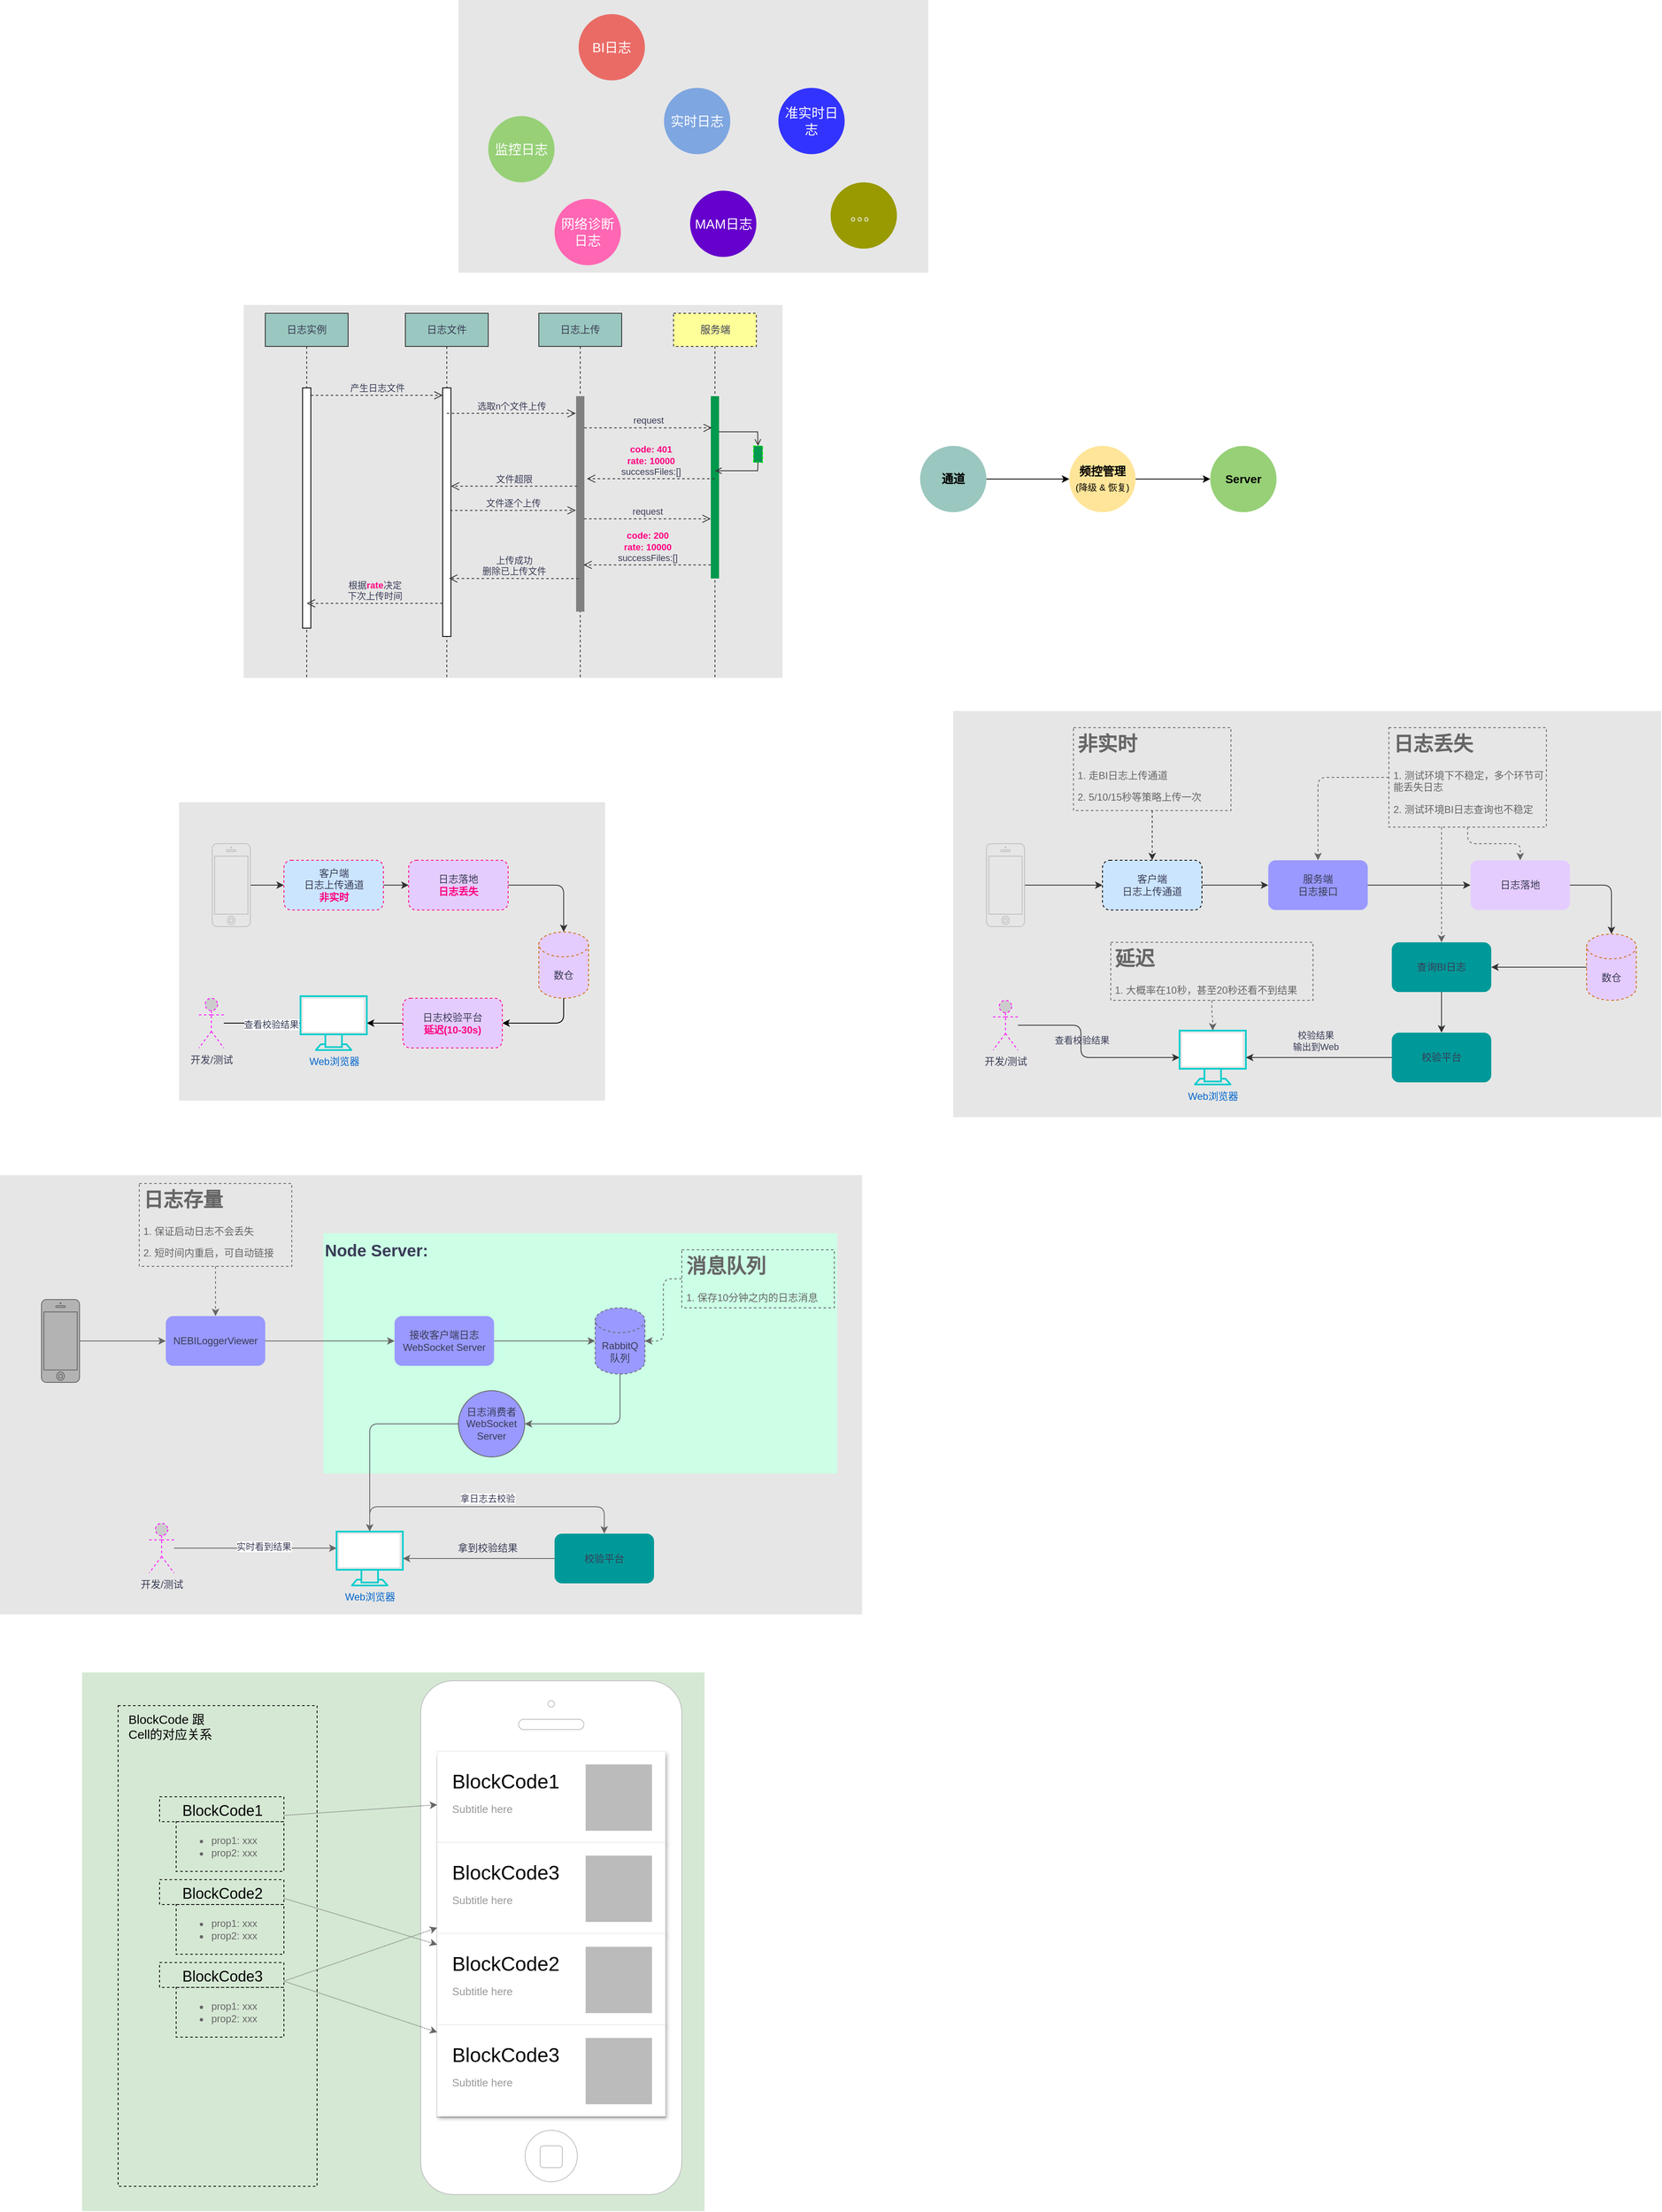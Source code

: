 <mxfile version="14.4.4" type="github">
  <diagram id="bDunZlORcU0Rh12L1ScC" name="Page-1">
    <mxGraphModel dx="1739" dy="591" grid="1" gridSize="10" guides="1" tooltips="1" connect="1" arrows="1" fold="1" page="1" pageScale="1" pageWidth="827" pageHeight="1169" background="none" math="0" shadow="0">
      <root>
        <mxCell id="0" />
        <mxCell id="1" parent="0" />
        <mxCell id="0Z_VYH6tYQhVHWEc7TY--156" value="" style="rounded=0;whiteSpace=wrap;html=1;sketch=0;fillColor=#d5e8d4;strokeColor=none;" parent="1" vertex="1">
          <mxGeometry x="-431" y="2040" width="751" height="650" as="geometry" />
        </mxCell>
        <mxCell id="0Z_VYH6tYQhVHWEc7TY--127" value="" style="rounded=0;whiteSpace=wrap;html=1;sketch=0;fontColor=#393C56;fillColor=#E6E6E6;strokeColor=none;" parent="1" vertex="1">
          <mxGeometry x="-530" y="1440" width="1040" height="530" as="geometry" />
        </mxCell>
        <mxCell id="0Z_VYH6tYQhVHWEc7TY--120" value="" style="whiteSpace=wrap;html=1;rounded=0;labelBackgroundColor=none;sketch=0;strokeWidth=1;gradientColor=none;fontColor=#393C56;fillColor=#CCFFE6;strokeColor=none;" parent="1" vertex="1">
          <mxGeometry x="-140" y="1510" width="620" height="290" as="geometry" />
        </mxCell>
        <mxCell id="0Z_VYH6tYQhVHWEc7TY--92" value="" style="rounded=0;whiteSpace=wrap;html=1;sketch=0;fontColor=#393C56;fillColor=#E6E6E6;strokeColor=none;" parent="1" vertex="1">
          <mxGeometry x="-314" y="990" width="514" height="360" as="geometry" />
        </mxCell>
        <mxCell id="0Z_VYH6tYQhVHWEc7TY--14" value="" style="rounded=0;whiteSpace=wrap;html=1;sketch=0;fontColor=#393C56;fillColor=#E6E6E6;strokeColor=none;" parent="1" vertex="1">
          <mxGeometry x="23" y="22" width="567" height="329" as="geometry" />
        </mxCell>
        <mxCell id="0Z_VYH6tYQhVHWEc7TY--2" value="&lt;font color=&quot;#ffffff&quot;&gt;BI日志&lt;/font&gt;" style="ellipse;whiteSpace=wrap;html=1;aspect=fixed;fontSize=16;fontColor=#EA6B66;fillColor=#EA6B66;strokeColor=none;" parent="1" vertex="1">
          <mxGeometry x="168" y="39" width="80" height="80" as="geometry" />
        </mxCell>
        <mxCell id="0Z_VYH6tYQhVHWEc7TY--8" value="&lt;font color=&quot;#ffffff&quot;&gt;监控日志&lt;/font&gt;" style="ellipse;whiteSpace=wrap;html=1;aspect=fixed;fontSize=16;fontColor=#EA6B66;strokeColor=none;fillColor=#97D077;" parent="1" vertex="1">
          <mxGeometry x="59" y="162" width="80" height="80" as="geometry" />
        </mxCell>
        <mxCell id="0Z_VYH6tYQhVHWEc7TY--9" value="&lt;font color=&quot;#ffffff&quot;&gt;网络诊断日志&lt;br&gt;&lt;/font&gt;" style="ellipse;whiteSpace=wrap;html=1;aspect=fixed;fontSize=16;fontColor=#EA6B66;strokeColor=none;fillColor=#FF66B3;" parent="1" vertex="1">
          <mxGeometry x="139" y="262" width="80" height="80" as="geometry" />
        </mxCell>
        <mxCell id="0Z_VYH6tYQhVHWEc7TY--10" value="&lt;font color=&quot;#ffffff&quot;&gt;实时日志&lt;/font&gt;" style="ellipse;whiteSpace=wrap;html=1;aspect=fixed;fontSize=16;fontColor=#EA6B66;strokeColor=none;fillColor=#7EA6E0;" parent="1" vertex="1">
          <mxGeometry x="271" y="128" width="80" height="80" as="geometry" />
        </mxCell>
        <mxCell id="0Z_VYH6tYQhVHWEc7TY--11" value="&lt;font color=&quot;#ffffff&quot;&gt;MAM日志&lt;/font&gt;" style="ellipse;whiteSpace=wrap;html=1;aspect=fixed;fontSize=16;fontColor=#EA6B66;strokeColor=none;fillColor=#6600CC;" parent="1" vertex="1">
          <mxGeometry x="302.5" y="252" width="80" height="80" as="geometry" />
        </mxCell>
        <mxCell id="0Z_VYH6tYQhVHWEc7TY--12" value="&lt;font color=&quot;#ffffff&quot;&gt;。。。&lt;br&gt;&lt;/font&gt;" style="ellipse;whiteSpace=wrap;html=1;aspect=fixed;fontSize=16;fontColor=#EA6B66;strokeColor=none;fillColor=#999900;" parent="1" vertex="1">
          <mxGeometry x="472" y="242" width="80" height="80" as="geometry" />
        </mxCell>
        <mxCell id="0Z_VYH6tYQhVHWEc7TY--13" value="&lt;font color=&quot;#ffffff&quot;&gt;准实时日志&lt;/font&gt;" style="ellipse;whiteSpace=wrap;html=1;aspect=fixed;fontSize=16;fontColor=#EA6B66;strokeColor=none;fillColor=#3333FF;" parent="1" vertex="1">
          <mxGeometry x="409" y="128" width="80" height="80" as="geometry" />
        </mxCell>
        <mxCell id="0Z_VYH6tYQhVHWEc7TY--22" value="" style="rounded=0;whiteSpace=wrap;html=1;sketch=0;fontColor=#393C56;fillColor=#E6E6E6;strokeColor=none;" parent="1" vertex="1">
          <mxGeometry x="-236" y="390" width="650" height="450" as="geometry" />
        </mxCell>
        <mxCell id="0Z_VYH6tYQhVHWEc7TY--32" value="日志上传" style="shape=umlLifeline;perimeter=lifelinePerimeter;whiteSpace=wrap;html=1;container=1;collapsible=0;recursiveResize=0;outlineConnect=0;rounded=0;sketch=0;strokeColor=#333333;fillColor=#9AC7BF;fontColor=#393C56;" parent="1" vertex="1">
          <mxGeometry x="120" y="400" width="100" height="440" as="geometry" />
        </mxCell>
        <mxCell id="0Z_VYH6tYQhVHWEc7TY--33" value="" style="html=1;points=[];perimeter=orthogonalPerimeter;fillColor=#808080;strokeColor=none;" parent="0Z_VYH6tYQhVHWEc7TY--32" vertex="1">
          <mxGeometry x="45" y="100" width="10" height="260" as="geometry" />
        </mxCell>
        <mxCell id="0Z_VYH6tYQhVHWEc7TY--34" value="日志实例" style="shape=umlLifeline;perimeter=lifelinePerimeter;whiteSpace=wrap;html=1;container=1;collapsible=0;recursiveResize=0;outlineConnect=0;rounded=0;sketch=0;strokeColor=#333333;fillColor=#9AC7BF;fontColor=#393C56;" parent="1" vertex="1">
          <mxGeometry x="-210" y="400" width="100" height="440" as="geometry" />
        </mxCell>
        <mxCell id="0Z_VYH6tYQhVHWEc7TY--35" value="" style="html=1;points=[];perimeter=orthogonalPerimeter;" parent="0Z_VYH6tYQhVHWEc7TY--34" vertex="1">
          <mxGeometry x="45" y="90" width="10" height="290" as="geometry" />
        </mxCell>
        <mxCell id="0Z_VYH6tYQhVHWEc7TY--31" value="产生日志文件" style="endArrow=open;startArrow=none;endFill=0;startFill=0;endSize=8;html=1;verticalAlign=bottom;dashed=1;labelBackgroundColor=none;fillColor=#F2CC8F;fontColor=#393C56;strokeColor=#333333;" parent="1" target="0Z_VYH6tYQhVHWEc7TY--37" edge="1">
          <mxGeometry width="160" relative="1" as="geometry">
            <mxPoint x="-155" y="499" as="sourcePoint" />
            <mxPoint x="4" y="510" as="targetPoint" />
          </mxGeometry>
        </mxCell>
        <mxCell id="0Z_VYH6tYQhVHWEc7TY--36" value="日志文件" style="shape=umlLifeline;perimeter=lifelinePerimeter;whiteSpace=wrap;html=1;container=1;collapsible=0;recursiveResize=0;outlineConnect=0;rounded=0;sketch=0;strokeColor=#333333;fillColor=#9AC7BF;fontColor=#393C56;" parent="1" vertex="1">
          <mxGeometry x="-41" y="400" width="100" height="440" as="geometry" />
        </mxCell>
        <mxCell id="0Z_VYH6tYQhVHWEc7TY--37" value="" style="html=1;points=[];perimeter=orthogonalPerimeter;" parent="0Z_VYH6tYQhVHWEc7TY--36" vertex="1">
          <mxGeometry x="45" y="90" width="10" height="300" as="geometry" />
        </mxCell>
        <mxCell id="0Z_VYH6tYQhVHWEc7TY--38" value="选取n个文件上传" style="endArrow=open;startArrow=none;endFill=0;startFill=0;endSize=8;html=1;verticalAlign=bottom;dashed=1;labelBackgroundColor=none;fillColor=#F2CC8F;fontColor=#393C56;strokeColor=#333333;entryX=-0.033;entryY=0.08;entryDx=0;entryDy=0;entryPerimeter=0;" parent="1" source="0Z_VYH6tYQhVHWEc7TY--36" target="0Z_VYH6tYQhVHWEc7TY--33" edge="1">
          <mxGeometry width="160" relative="1" as="geometry">
            <mxPoint x="7.5" y="520" as="sourcePoint" />
            <mxPoint x="160" y="515" as="targetPoint" />
          </mxGeometry>
        </mxCell>
        <mxCell id="0Z_VYH6tYQhVHWEc7TY--39" value="服务端" style="shape=umlLifeline;perimeter=lifelinePerimeter;whiteSpace=wrap;html=1;container=1;collapsible=0;recursiveResize=0;outlineConnect=0;rounded=0;sketch=0;strokeColor=#333333;fontColor=#393C56;fillColor=#FFFF99;dashed=1;" parent="1" vertex="1">
          <mxGeometry x="282.5" y="400" width="100" height="440" as="geometry" />
        </mxCell>
        <mxCell id="0Z_VYH6tYQhVHWEc7TY--40" value="" style="html=1;points=[];perimeter=orthogonalPerimeter;strokeColor=none;fillColor=#00994D;" parent="0Z_VYH6tYQhVHWEc7TY--39" vertex="1">
          <mxGeometry x="45" y="100" width="10" height="220" as="geometry" />
        </mxCell>
        <mxCell id="0Z_VYH6tYQhVHWEc7TY--41" value="request" style="endArrow=open;startArrow=none;endFill=0;startFill=0;endSize=8;html=1;verticalAlign=bottom;dashed=1;labelBackgroundColor=none;fillColor=#F2CC8F;fontColor=#393C56;strokeColor=#333333;entryX=0.133;entryY=0.174;entryDx=0;entryDy=0;entryPerimeter=0;" parent="1" source="0Z_VYH6tYQhVHWEc7TY--33" target="0Z_VYH6tYQhVHWEc7TY--40" edge="1">
          <mxGeometry width="160" relative="1" as="geometry">
            <mxPoint x="180" y="530" as="sourcePoint" />
            <mxPoint x="321.67" y="530.0" as="targetPoint" />
          </mxGeometry>
        </mxCell>
        <mxCell id="0Z_VYH6tYQhVHWEc7TY--43" value="" style="html=1;rounded=0;dashed=1;sketch=0;strokeColor=#00FF00;fillColor=#00994D;fontColor=#393C56;" parent="1" vertex="1">
          <mxGeometry x="379" y="560" width="11" height="20" as="geometry" />
        </mxCell>
        <mxCell id="0Z_VYH6tYQhVHWEc7TY--44" value="" style="endArrow=open;html=1;rounded=0;align=center;verticalAlign=top;endFill=0;labelBackgroundColor=none;endSize=6;strokeColor=#333333;fillColor=#F2CC8F;fontColor=#393C56;entryX=0.5;entryY=0;entryDx=0;entryDy=0;" parent="1" source="0Z_VYH6tYQhVHWEc7TY--40" target="0Z_VYH6tYQhVHWEc7TY--43" edge="1">
          <mxGeometry relative="1" as="geometry">
            <mxPoint x="392" y="615" as="sourcePoint" />
            <mxPoint x="382" y="560" as="targetPoint" />
            <Array as="points">
              <mxPoint x="384" y="543" />
            </Array>
          </mxGeometry>
        </mxCell>
        <mxCell id="0Z_VYH6tYQhVHWEc7TY--45" value="" style="endArrow=open;html=1;rounded=0;align=center;verticalAlign=top;endFill=0;labelBackgroundColor=none;endSize=6;strokeColor=#333333;fillColor=#F2CC8F;fontColor=#393C56;exitX=0.5;exitY=1;exitDx=0;exitDy=0;" parent="1" source="0Z_VYH6tYQhVHWEc7TY--43" target="0Z_VYH6tYQhVHWEc7TY--39" edge="1">
          <mxGeometry relative="1" as="geometry">
            <mxPoint x="522" y="615" as="targetPoint" />
            <Array as="points">
              <mxPoint x="384" y="590" />
            </Array>
          </mxGeometry>
        </mxCell>
        <mxCell id="0Z_VYH6tYQhVHWEc7TY--46" value="&lt;b&gt;&lt;font color=&quot;#ff0080&quot;&gt;code: 401&lt;br&gt;rate: 10000&lt;/font&gt;&lt;/b&gt;&lt;br&gt;successFiles:[]" style="endArrow=open;startArrow=none;endFill=0;startFill=0;endSize=8;html=1;verticalAlign=bottom;dashed=1;labelBackgroundColor=none;fillColor=#F2CC8F;fontColor=#393C56;strokeColor=#333333;entryX=1.3;entryY=0.383;entryDx=0;entryDy=0;entryPerimeter=0;" parent="1" source="0Z_VYH6tYQhVHWEc7TY--39" target="0Z_VYH6tYQhVHWEc7TY--33" edge="1">
          <mxGeometry width="160" relative="1" as="geometry">
            <mxPoint x="320" y="610" as="sourcePoint" />
            <mxPoint x="174" y="608" as="targetPoint" />
          </mxGeometry>
        </mxCell>
        <mxCell id="0Z_VYH6tYQhVHWEc7TY--47" value="" style="endArrow=open;startArrow=none;endFill=0;startFill=0;endSize=8;html=1;verticalAlign=bottom;dashed=1;labelBackgroundColor=none;fillColor=#F2CC8F;fontColor=#393C56;strokeColor=#333333;exitX=0.133;exitY=0.418;exitDx=0;exitDy=0;exitPerimeter=0;" parent="1" source="0Z_VYH6tYQhVHWEc7TY--33" target="0Z_VYH6tYQhVHWEc7TY--37" edge="1">
          <mxGeometry width="160" relative="1" as="geometry">
            <mxPoint x="168.0" y="620.0" as="sourcePoint" />
            <mxPoint x="16.33" y="621.72" as="targetPoint" />
          </mxGeometry>
        </mxCell>
        <mxCell id="0Z_VYH6tYQhVHWEc7TY--54" value="文件超限" style="edgeLabel;html=1;align=center;verticalAlign=middle;resizable=0;points=[];fontColor=#393C56;labelBackgroundColor=none;" parent="0Z_VYH6tYQhVHWEc7TY--47" vertex="1" connectable="0">
          <mxGeometry x="0.116" y="-1" relative="1" as="geometry">
            <mxPoint x="8.67" y="-7.68" as="offset" />
          </mxGeometry>
        </mxCell>
        <mxCell id="0Z_VYH6tYQhVHWEc7TY--48" value="上传成功&lt;br&gt;删除已上传文件" style="endArrow=open;startArrow=none;endFill=0;startFill=0;endSize=8;html=1;verticalAlign=bottom;dashed=1;labelBackgroundColor=none;fillColor=#F2CC8F;fontColor=#393C56;strokeColor=#333333;exitX=0.133;exitY=0.418;exitDx=0;exitDy=0;exitPerimeter=0;entryX=0.6;entryY=0.494;entryDx=0;entryDy=0;entryPerimeter=0;" parent="1" edge="1">
          <mxGeometry width="160" relative="1" as="geometry">
            <mxPoint x="168.0" y="720.12" as="sourcePoint" />
            <mxPoint x="11.67" y="720" as="targetPoint" />
          </mxGeometry>
        </mxCell>
        <mxCell id="0Z_VYH6tYQhVHWEc7TY--49" value="文件逐个上传" style="endArrow=open;startArrow=none;endFill=0;startFill=0;endSize=8;html=1;verticalAlign=bottom;dashed=1;labelBackgroundColor=none;fillColor=#F2CC8F;fontColor=#393C56;strokeColor=#333333;exitX=0.9;exitY=0.493;exitDx=0;exitDy=0;exitPerimeter=0;entryX=-0.033;entryY=0.53;entryDx=0;entryDy=0;entryPerimeter=0;" parent="1" source="0Z_VYH6tYQhVHWEc7TY--37" target="0Z_VYH6tYQhVHWEc7TY--33" edge="1">
          <mxGeometry width="160" relative="1" as="geometry">
            <mxPoint x="60" y="640" as="sourcePoint" />
            <mxPoint x="130" y="640" as="targetPoint" />
          </mxGeometry>
        </mxCell>
        <mxCell id="0Z_VYH6tYQhVHWEc7TY--50" value="request" style="endArrow=open;startArrow=none;endFill=0;startFill=0;endSize=8;html=1;verticalAlign=bottom;dashed=1;labelBackgroundColor=none;fillColor=#F2CC8F;fontColor=#393C56;strokeColor=#333333;exitX=0.967;exitY=0.569;exitDx=0;exitDy=0;exitPerimeter=0;" parent="1" source="0Z_VYH6tYQhVHWEc7TY--33" target="0Z_VYH6tYQhVHWEc7TY--40" edge="1">
          <mxGeometry width="160" relative="1" as="geometry">
            <mxPoint x="240" y="650" as="sourcePoint" />
            <mxPoint x="310" y="650" as="targetPoint" />
          </mxGeometry>
        </mxCell>
        <mxCell id="0Z_VYH6tYQhVHWEc7TY--51" value="&lt;b&gt;&lt;font color=&quot;#ff0080&quot;&gt;code: 200&lt;br&gt;rate: 10000&lt;/font&gt;&lt;/b&gt;&lt;br&gt;successFiles:[]" style="endArrow=open;startArrow=none;endFill=0;startFill=0;endSize=8;html=1;verticalAlign=bottom;dashed=1;labelBackgroundColor=none;fillColor=#F2CC8F;fontColor=#393C56;strokeColor=#333333;entryX=0.883;entryY=0.783;entryDx=0;entryDy=0;entryPerimeter=0;" parent="1" source="0Z_VYH6tYQhVHWEc7TY--40" target="0Z_VYH6tYQhVHWEc7TY--33" edge="1">
          <mxGeometry width="160" relative="1" as="geometry">
            <mxPoint x="310" y="670" as="sourcePoint" />
            <mxPoint x="180" y="670.0" as="targetPoint" />
          </mxGeometry>
        </mxCell>
        <mxCell id="0Z_VYH6tYQhVHWEc7TY--55" value="根据&lt;font color=&quot;#ff0080&quot;&gt;&lt;b&gt;rate&lt;/b&gt;&lt;/font&gt;决定&lt;br&gt;下次上传时间" style="endArrow=open;startArrow=none;endFill=0;startFill=0;endSize=8;html=1;verticalAlign=bottom;dashed=1;labelBackgroundColor=none;fillColor=#F2CC8F;fontColor=#393C56;strokeColor=#333333;" parent="1" source="0Z_VYH6tYQhVHWEc7TY--37" edge="1">
          <mxGeometry width="160" relative="1" as="geometry">
            <mxPoint x="0.33" y="750.12" as="sourcePoint" />
            <mxPoint x="-160" y="750" as="targetPoint" />
          </mxGeometry>
        </mxCell>
        <mxCell id="0Z_VYH6tYQhVHWEc7TY--65" style="edgeStyle=orthogonalEdgeStyle;curved=0;rounded=1;sketch=0;orthogonalLoop=1;jettySize=auto;html=1;strokeColor=#333333;fillColor=#F2CC8F;fontColor=#393C56;" parent="1" source="0Z_VYH6tYQhVHWEc7TY--63" target="0Z_VYH6tYQhVHWEc7TY--64" edge="1">
          <mxGeometry relative="1" as="geometry" />
        </mxCell>
        <mxCell id="0Z_VYH6tYQhVHWEc7TY--63" value="" style="html=1;verticalLabelPosition=bottom;labelBackgroundColor=#ffffff;verticalAlign=top;shadow=0;dashed=0;strokeWidth=1;shape=mxgraph.ios7.misc.iphone;strokeColor=#c0c0c0;rounded=0;sketch=0;fontColor=#393C56;fillColor=#E6E6E6;" parent="1" vertex="1">
          <mxGeometry x="-274" y="1040" width="46" height="100" as="geometry" />
        </mxCell>
        <mxCell id="0Z_VYH6tYQhVHWEc7TY--71" style="edgeStyle=orthogonalEdgeStyle;curved=0;rounded=1;sketch=0;orthogonalLoop=1;jettySize=auto;html=1;strokeColor=#333333;fillColor=#F2CC8F;fontColor=#393C56;" parent="1" source="0Z_VYH6tYQhVHWEc7TY--64" target="0Z_VYH6tYQhVHWEc7TY--68" edge="1">
          <mxGeometry relative="1" as="geometry">
            <mxPoint x="66" y="1090" as="targetPoint" />
          </mxGeometry>
        </mxCell>
        <mxCell id="0Z_VYH6tYQhVHWEc7TY--64" value="客户端&lt;br&gt;日志上传通道&lt;br&gt;&lt;b&gt;&lt;font color=&quot;#ff0080&quot;&gt;非实时&lt;/font&gt;&lt;/b&gt;" style="rounded=1;whiteSpace=wrap;html=1;dashed=1;labelBackgroundColor=none;sketch=0;fontColor=#393C56;fillColor=#CCE5FF;strokeColor=#FF0080;" parent="1" vertex="1">
          <mxGeometry x="-187.5" y="1060" width="120" height="60" as="geometry" />
        </mxCell>
        <mxCell id="0Z_VYH6tYQhVHWEc7TY--73" style="edgeStyle=orthogonalEdgeStyle;curved=0;rounded=1;sketch=0;orthogonalLoop=1;jettySize=auto;html=1;strokeColor=#333333;fillColor=#F2CC8F;fontColor=#393C56;" parent="1" source="0Z_VYH6tYQhVHWEc7TY--68" target="0Z_VYH6tYQhVHWEc7TY--70" edge="1">
          <mxGeometry relative="1" as="geometry" />
        </mxCell>
        <mxCell id="0Z_VYH6tYQhVHWEc7TY--68" value="日志落地&lt;br&gt;&lt;b&gt;&lt;font color=&quot;#ff0080&quot;&gt;日志丢失&lt;/font&gt;&lt;/b&gt;" style="rounded=1;whiteSpace=wrap;html=1;dashed=1;labelBackgroundColor=none;sketch=0;fontColor=#393C56;fillColor=#E5CCFF;strokeColor=#FF0080;" parent="1" vertex="1">
          <mxGeometry x="-37" y="1060" width="120" height="60" as="geometry" />
        </mxCell>
        <mxCell id="fzh2NawQrMG8i3O7ej0H-38" style="edgeStyle=orthogonalEdgeStyle;rounded=1;orthogonalLoop=1;jettySize=auto;html=1;exitX=0;exitY=0.5;exitDx=0;exitDy=0;" edge="1" parent="1" source="fzh2NawQrMG8i3O7ej0H-42" target="0Z_VYH6tYQhVHWEc7TY--75">
          <mxGeometry relative="1" as="geometry" />
        </mxCell>
        <mxCell id="0Z_VYH6tYQhVHWEc7TY--70" value="数仓" style="shape=cylinder3;whiteSpace=wrap;html=1;boundedLbl=1;backgroundOutline=1;size=15;rounded=0;dashed=1;labelBackgroundColor=none;sketch=0;fillColor=#E5CCFF;fontColor=#393C56;strokeColor=#CC6600;" parent="1" vertex="1">
          <mxGeometry x="120" y="1146.5" width="60" height="80" as="geometry" />
        </mxCell>
        <mxCell id="fzh2NawQrMG8i3O7ej0H-36" style="edgeStyle=orthogonalEdgeStyle;rounded=0;orthogonalLoop=1;jettySize=auto;html=1;" edge="1" parent="1" source="0Z_VYH6tYQhVHWEc7TY--74" target="0Z_VYH6tYQhVHWEc7TY--75">
          <mxGeometry relative="1" as="geometry" />
        </mxCell>
        <mxCell id="fzh2NawQrMG8i3O7ej0H-37" value="&lt;span style=&quot;color: rgb(57 , 60 , 86) ; background-color: rgb(248 , 249 , 250)&quot;&gt;查看校验结果&lt;/span&gt;" style="edgeLabel;html=1;align=center;verticalAlign=middle;resizable=0;points=[];" vertex="1" connectable="0" parent="fzh2NawQrMG8i3O7ej0H-36">
          <mxGeometry x="0.216" relative="1" as="geometry">
            <mxPoint x="1" y="1" as="offset" />
          </mxGeometry>
        </mxCell>
        <mxCell id="0Z_VYH6tYQhVHWEc7TY--74" value="开发/测试" style="shape=umlActor;verticalLabelPosition=bottom;verticalAlign=top;html=1;outlineConnect=0;rounded=0;dashed=1;labelBackgroundColor=none;sketch=0;fontColor=#393C56;strokeColor=#FF00FF;fillColor=#CCCCCC;" parent="1" vertex="1">
          <mxGeometry x="-290" y="1226.5" width="30" height="60" as="geometry" />
        </mxCell>
        <mxCell id="0Z_VYH6tYQhVHWEc7TY--75" value="Web浏览器" style="fontColor=#0066CC;verticalAlign=top;verticalLabelPosition=bottom;labelPosition=center;align=center;html=1;outlineConnect=0;gradientColor=none;gradientDirection=north;strokeWidth=1;shape=mxgraph.networks.monitor;rounded=0;labelBackgroundColor=none;sketch=0;fillColor=#E6E6E6;strokeColor=#00CCCC;" parent="1" vertex="1">
          <mxGeometry x="-167.5" y="1224" width="80" height="65" as="geometry" />
        </mxCell>
        <mxCell id="0Z_VYH6tYQhVHWEc7TY--119" style="edgeStyle=orthogonalEdgeStyle;curved=0;rounded=1;sketch=0;orthogonalLoop=1;jettySize=auto;html=1;strokeColor=#666666;fillColor=#F2CC8F;fontColor=#393C56;" parent="1" source="0Z_VYH6tYQhVHWEc7TY--96" target="0Z_VYH6tYQhVHWEc7TY--129" edge="1">
          <mxGeometry relative="1" as="geometry" />
        </mxCell>
        <mxCell id="0Z_VYH6tYQhVHWEc7TY--96" value="" style="html=1;verticalLabelPosition=bottom;labelBackgroundColor=#ffffff;verticalAlign=top;shadow=0;dashed=0;strokeWidth=1;shape=mxgraph.ios7.misc.iphone;rounded=0;sketch=0;fontColor=#393C56;strokeColor=#666666;fillColor=#B3B3B3;" parent="1" vertex="1">
          <mxGeometry x="-480" y="1590" width="46" height="100" as="geometry" />
        </mxCell>
        <mxCell id="0Z_VYH6tYQhVHWEc7TY--102" style="edgeStyle=orthogonalEdgeStyle;curved=0;rounded=1;sketch=0;orthogonalLoop=1;jettySize=auto;html=1;strokeColor=#666666;fillColor=#F2CC8F;fontColor=#393C56;" parent="1" source="0Z_VYH6tYQhVHWEc7TY--99" target="0Z_VYH6tYQhVHWEc7TY--101" edge="1">
          <mxGeometry relative="1" as="geometry" />
        </mxCell>
        <mxCell id="0Z_VYH6tYQhVHWEc7TY--99" value="接收客户端日志&lt;br&gt;WebSocket Server" style="rounded=1;whiteSpace=wrap;html=1;dashed=1;labelBackgroundColor=none;sketch=0;fontColor=#393C56;strokeColor=none;fillColor=#9999FF;" parent="1" vertex="1">
          <mxGeometry x="-54" y="1610" width="120" height="60" as="geometry" />
        </mxCell>
        <mxCell id="0Z_VYH6tYQhVHWEc7TY--103" style="edgeStyle=orthogonalEdgeStyle;curved=0;rounded=1;sketch=0;orthogonalLoop=1;jettySize=auto;html=1;strokeColor=#666666;fillColor=#F2CC8F;fontColor=#393C56;" parent="1" source="0Z_VYH6tYQhVHWEc7TY--101" target="0Z_VYH6tYQhVHWEc7TY--105" edge="1">
          <mxGeometry relative="1" as="geometry">
            <mxPoint x="218" y="1770" as="targetPoint" />
            <Array as="points">
              <mxPoint x="218" y="1740" />
            </Array>
          </mxGeometry>
        </mxCell>
        <mxCell id="0Z_VYH6tYQhVHWEc7TY--101" value="&lt;span&gt;RabbitQ&lt;br&gt;队列&lt;br&gt;&lt;/span&gt;" style="shape=cylinder3;whiteSpace=wrap;html=1;boundedLbl=1;backgroundOutline=1;size=15;rounded=0;dashed=1;labelBackgroundColor=none;sketch=0;strokeColor=#666666;strokeWidth=1;fontColor=#393C56;fillColor=#9999FF;" parent="1" vertex="1">
          <mxGeometry x="188" y="1600" width="60" height="80" as="geometry" />
        </mxCell>
        <mxCell id="0Z_VYH6tYQhVHWEc7TY--105" value="日志消费者&lt;br&gt;WebSocket Server" style="ellipse;whiteSpace=wrap;html=1;aspect=fixed;rounded=0;labelBackgroundColor=none;sketch=0;strokeColor=#666666;strokeWidth=1;fillColor=#9999FF;gradientColor=none;fontColor=#393C56;" parent="1" vertex="1">
          <mxGeometry x="23" y="1700" width="80" height="80" as="geometry" />
        </mxCell>
        <mxCell id="0Z_VYH6tYQhVHWEc7TY--109" style="edgeStyle=orthogonalEdgeStyle;curved=0;rounded=1;sketch=0;orthogonalLoop=1;jettySize=auto;html=1;strokeColor=#666666;fillColor=#F2CC8F;fontColor=#393C56;" parent="1" source="0Z_VYH6tYQhVHWEc7TY--106" target="0Z_VYH6tYQhVHWEc7TY--107" edge="1">
          <mxGeometry relative="1" as="geometry">
            <Array as="points">
              <mxPoint x="-270" y="1890" />
              <mxPoint x="-270" y="1890" />
            </Array>
          </mxGeometry>
        </mxCell>
        <mxCell id="0Z_VYH6tYQhVHWEc7TY--111" value="实时看到结果" style="edgeLabel;html=1;align=center;verticalAlign=middle;resizable=0;points=[];fontColor=#393C56;" parent="0Z_VYH6tYQhVHWEc7TY--109" vertex="1" connectable="0">
          <mxGeometry x="0.101" y="2" relative="1" as="geometry">
            <mxPoint as="offset" />
          </mxGeometry>
        </mxCell>
        <mxCell id="0Z_VYH6tYQhVHWEc7TY--106" value="开发/测试" style="shape=umlActor;verticalLabelPosition=bottom;verticalAlign=top;html=1;outlineConnect=0;rounded=0;dashed=1;labelBackgroundColor=none;sketch=0;fontColor=#393C56;strokeColor=#FF00FF;fillColor=#CCCCCC;" parent="1" vertex="1">
          <mxGeometry x="-350" y="1860" width="30" height="60" as="geometry" />
        </mxCell>
        <mxCell id="0Z_VYH6tYQhVHWEc7TY--110" style="edgeStyle=orthogonalEdgeStyle;curved=0;rounded=1;sketch=0;orthogonalLoop=1;jettySize=auto;html=1;strokeColor=#666666;fillColor=#F2CC8F;fontColor=#393C56;exitX=0;exitY=0.5;exitDx=0;exitDy=0;" parent="1" source="0Z_VYH6tYQhVHWEc7TY--105" target="0Z_VYH6tYQhVHWEc7TY--107" edge="1">
          <mxGeometry relative="1" as="geometry">
            <mxPoint x="-70" y="1810" as="sourcePoint" />
            <Array as="points">
              <mxPoint x="-84" y="1740" />
            </Array>
          </mxGeometry>
        </mxCell>
        <mxCell id="0Z_VYH6tYQhVHWEc7TY--123" style="edgeStyle=orthogonalEdgeStyle;curved=0;rounded=1;sketch=0;orthogonalLoop=1;jettySize=auto;html=1;strokeColor=#666666;fillColor=#F2CC8F;fontColor=#393C56;" parent="1" source="0Z_VYH6tYQhVHWEc7TY--107" target="0Z_VYH6tYQhVHWEc7TY--121" edge="1">
          <mxGeometry relative="1" as="geometry">
            <Array as="points">
              <mxPoint x="-84" y="1840" />
              <mxPoint x="199" y="1840" />
            </Array>
          </mxGeometry>
        </mxCell>
        <mxCell id="0Z_VYH6tYQhVHWEc7TY--125" value="拿日志去校验" style="edgeLabel;html=1;align=center;verticalAlign=middle;resizable=0;points=[];fontColor=#393C56;" parent="0Z_VYH6tYQhVHWEc7TY--123" vertex="1" connectable="0">
          <mxGeometry x="0.025" relative="1" as="geometry">
            <mxPoint x="-5" y="-10" as="offset" />
          </mxGeometry>
        </mxCell>
        <mxCell id="0Z_VYH6tYQhVHWEc7TY--107" value="Web浏览器" style="fontColor=#0066CC;verticalAlign=top;verticalLabelPosition=bottom;labelPosition=center;align=center;html=1;outlineConnect=0;gradientColor=none;gradientDirection=north;strokeWidth=1;shape=mxgraph.networks.monitor;rounded=0;labelBackgroundColor=none;sketch=0;fillColor=#E6E6E6;strokeColor=#00CCCC;" parent="1" vertex="1">
          <mxGeometry x="-124" y="1870" width="80" height="65" as="geometry" />
        </mxCell>
        <mxCell id="0Z_VYH6tYQhVHWEc7TY--115" style="edgeStyle=orthogonalEdgeStyle;curved=0;rounded=1;sketch=0;orthogonalLoop=1;jettySize=auto;html=1;dashed=1;strokeColor=#666666;fillColor=#F2CC8F;fontColor=#393C56;" parent="1" source="0Z_VYH6tYQhVHWEc7TY--112" target="0Z_VYH6tYQhVHWEc7TY--101" edge="1">
          <mxGeometry relative="1" as="geometry" />
        </mxCell>
        <mxCell id="0Z_VYH6tYQhVHWEc7TY--112" value="&lt;h1&gt;&lt;font color=&quot;#666666&quot;&gt;消息队列&lt;/font&gt;&lt;/h1&gt;&lt;p&gt;&lt;font color=&quot;#666666&quot;&gt;1. 保存10分钟之内的日志消息&lt;/font&gt;&lt;/p&gt;" style="text;html=1;fillColor=none;spacing=5;spacingTop=-20;whiteSpace=wrap;overflow=hidden;rounded=0;labelBackgroundColor=none;sketch=0;fontColor=#393C56;dashed=1;strokeColor=#666666;" parent="1" vertex="1">
          <mxGeometry x="292.5" y="1530" width="184" height="70" as="geometry" />
        </mxCell>
        <mxCell id="0Z_VYH6tYQhVHWEc7TY--118" style="edgeStyle=orthogonalEdgeStyle;curved=0;rounded=1;sketch=0;orthogonalLoop=1;jettySize=auto;html=1;dashed=1;strokeColor=#666666;fillColor=#F2CC8F;fontColor=#393C56;" parent="1" source="0Z_VYH6tYQhVHWEc7TY--117" target="0Z_VYH6tYQhVHWEc7TY--129" edge="1">
          <mxGeometry relative="1" as="geometry" />
        </mxCell>
        <mxCell id="0Z_VYH6tYQhVHWEc7TY--117" value="&lt;h1&gt;&lt;font color=&quot;#666666&quot;&gt;日志存量&lt;/font&gt;&lt;/h1&gt;&lt;p&gt;&lt;font color=&quot;#666666&quot;&gt;1. 保证启动日志不会丢失&lt;/font&gt;&lt;/p&gt;&lt;p&gt;&lt;font color=&quot;#666666&quot;&gt;2. 短时间内重启，可自动链接&lt;/font&gt;&lt;/p&gt;" style="text;html=1;fillColor=none;spacing=5;spacingTop=-20;whiteSpace=wrap;overflow=hidden;rounded=0;labelBackgroundColor=none;sketch=0;fontColor=#393C56;dashed=1;strokeColor=#666666;" parent="1" vertex="1">
          <mxGeometry x="-362" y="1450" width="184" height="100" as="geometry" />
        </mxCell>
        <mxCell id="0Z_VYH6tYQhVHWEc7TY--124" style="edgeStyle=orthogonalEdgeStyle;curved=0;rounded=1;sketch=0;orthogonalLoop=1;jettySize=auto;html=1;strokeColor=#666666;fillColor=#F2CC8F;fontColor=#393C56;" parent="1" source="0Z_VYH6tYQhVHWEc7TY--121" target="0Z_VYH6tYQhVHWEc7TY--107" edge="1">
          <mxGeometry relative="1" as="geometry">
            <Array as="points">
              <mxPoint x="80" y="1903" />
              <mxPoint x="80" y="1903" />
            </Array>
          </mxGeometry>
        </mxCell>
        <mxCell id="0Z_VYH6tYQhVHWEc7TY--121" value="校验平台" style="rounded=1;whiteSpace=wrap;html=1;dashed=1;labelBackgroundColor=none;sketch=0;fontColor=#393C56;strokeColor=none;fillColor=#009999;" parent="1" vertex="1">
          <mxGeometry x="139" y="1872.5" width="120" height="60" as="geometry" />
        </mxCell>
        <mxCell id="0Z_VYH6tYQhVHWEc7TY--126" value="拿到校验结果" style="text;html=1;align=center;verticalAlign=middle;resizable=0;points=[];autosize=1;fontColor=#393C56;" parent="1" vertex="1">
          <mxGeometry x="13" y="1880" width="90" height="20" as="geometry" />
        </mxCell>
        <mxCell id="0Z_VYH6tYQhVHWEc7TY--128" value="&lt;b&gt;&lt;font style=&quot;font-size: 20px&quot;&gt;Node Server:&lt;/font&gt;&lt;/b&gt;" style="text;html=1;strokeColor=none;fillColor=none;align=left;verticalAlign=middle;whiteSpace=wrap;rounded=0;labelBackgroundColor=none;sketch=0;fontColor=#393C56;" parent="1" vertex="1">
          <mxGeometry x="-140" y="1510" width="160" height="40" as="geometry" />
        </mxCell>
        <mxCell id="0Z_VYH6tYQhVHWEc7TY--130" style="edgeStyle=orthogonalEdgeStyle;curved=0;rounded=1;sketch=0;orthogonalLoop=1;jettySize=auto;html=1;strokeColor=#666666;fillColor=#F2CC8F;fontColor=#393C56;" parent="1" source="0Z_VYH6tYQhVHWEc7TY--129" target="0Z_VYH6tYQhVHWEc7TY--99" edge="1">
          <mxGeometry relative="1" as="geometry" />
        </mxCell>
        <mxCell id="0Z_VYH6tYQhVHWEc7TY--129" value="NEBILoggerViewer" style="rounded=1;whiteSpace=wrap;html=1;dashed=1;labelBackgroundColor=none;sketch=0;fontColor=#393C56;strokeColor=none;fillColor=#9999FF;" parent="1" vertex="1">
          <mxGeometry x="-330" y="1610" width="120" height="60" as="geometry" />
        </mxCell>
        <mxCell id="0Z_VYH6tYQhVHWEc7TY--131" value="&lt;ul&gt;&lt;li&gt;prop1: xxx&lt;/li&gt;&lt;li&gt;prop2: xxx&lt;/li&gt;&lt;/ul&gt;" style="text;fillColor=none;html=1;whiteSpace=wrap;verticalAlign=middle;overflow=hidden;fontColor=#666666;rounded=0;dashed=1;strokeColor=#000000;" parent="1" vertex="1">
          <mxGeometry x="-317.5" y="2220" width="130" height="60" as="geometry" />
        </mxCell>
        <mxCell id="0Z_VYH6tYQhVHWEc7TY--132" value="&lt;span style=&quot;font-size: 18px ; font-weight: 400&quot;&gt;BlockCode1&lt;/span&gt;" style="text;fillColor=none;html=1;fontSize=24;fontStyle=1;verticalAlign=middle;align=center;rounded=0;dashed=1;strokeColor=#000000;" parent="1" vertex="1">
          <mxGeometry x="-337.5" y="2190" width="150" height="30" as="geometry" />
        </mxCell>
        <mxCell id="0Z_VYH6tYQhVHWEc7TY--133" value="&lt;ul&gt;&lt;li&gt;prop1: xxx&lt;/li&gt;&lt;li&gt;prop2: xxx&lt;/li&gt;&lt;/ul&gt;" style="text;fillColor=none;html=1;whiteSpace=wrap;verticalAlign=middle;overflow=hidden;fontColor=#666666;rounded=0;dashed=1;strokeColor=#000000;" parent="1" vertex="1">
          <mxGeometry x="-317.5" y="2320" width="130" height="60" as="geometry" />
        </mxCell>
        <mxCell id="0Z_VYH6tYQhVHWEc7TY--134" value="&lt;span style=&quot;font-size: 18px ; font-weight: 400&quot;&gt;BlockCode2&lt;/span&gt;" style="text;fillColor=none;html=1;fontSize=24;fontStyle=1;verticalAlign=middle;align=center;rounded=0;dashed=1;strokeColor=#000000;" parent="1" vertex="1">
          <mxGeometry x="-337.5" y="2290" width="150" height="30" as="geometry" />
        </mxCell>
        <mxCell id="0Z_VYH6tYQhVHWEc7TY--135" value="&lt;ul&gt;&lt;li&gt;prop1: xxx&lt;/li&gt;&lt;li&gt;prop2: xxx&lt;/li&gt;&lt;/ul&gt;" style="text;fillColor=none;html=1;whiteSpace=wrap;verticalAlign=middle;overflow=hidden;fontColor=#666666;rounded=0;dashed=1;strokeColor=#000000;" parent="1" vertex="1">
          <mxGeometry x="-317.5" y="2420" width="130" height="60" as="geometry" />
        </mxCell>
        <mxCell id="0Z_VYH6tYQhVHWEc7TY--136" value="&lt;span style=&quot;font-size: 18px ; font-weight: 400&quot;&gt;BlockCode3&lt;/span&gt;" style="text;fillColor=none;html=1;fontSize=24;fontStyle=1;verticalAlign=middle;align=center;rounded=0;dashed=1;strokeColor=#000000;" parent="1" vertex="1">
          <mxGeometry x="-337.5" y="2390" width="150" height="30" as="geometry" />
        </mxCell>
        <mxCell id="0Z_VYH6tYQhVHWEc7TY--137" value="" style="html=1;verticalLabelPosition=bottom;labelBackgroundColor=#ffffff;verticalAlign=top;shadow=0;dashed=0;strokeWidth=1;shape=mxgraph.ios7.misc.iphone;strokeColor=#c0c0c0;" parent="1" vertex="1">
          <mxGeometry x="-22.5" y="2050" width="315" height="620" as="geometry" />
        </mxCell>
        <mxCell id="0Z_VYH6tYQhVHWEc7TY--138" value="BlockCode1" style="dashed=0;shape=rect;fillColor=#ffffff;strokeColor=#eeeeee;shadow=1;fontColor=#000000;fontSize=24;fontStyle=0;verticalAlign=top;spacingBottom=0;spacingLeft=16;spacingTop=15;align=left;" parent="1" vertex="1">
          <mxGeometry x="-2.5" y="2135" width="275" height="110" as="geometry" />
        </mxCell>
        <mxCell id="0Z_VYH6tYQhVHWEc7TY--139" value="Subtitle here" style="text;fontColor=#999999;fontSize=13;fontStyle=0;verticalAlign=middle;spacingBottom=0;spacingLeft=16;" parent="0Z_VYH6tYQhVHWEc7TY--138" vertex="1">
          <mxGeometry width="246" height="20" relative="1" as="geometry">
            <mxPoint y="59" as="offset" />
          </mxGeometry>
        </mxCell>
        <mxCell id="0Z_VYH6tYQhVHWEc7TY--140" value="" style="shape=rect;fillColor=#bbbbbb;strokeColor=none;" parent="0Z_VYH6tYQhVHWEc7TY--138" vertex="1">
          <mxGeometry x="1" width="80" height="80" relative="1" as="geometry">
            <mxPoint x="-96" y="16" as="offset" />
          </mxGeometry>
        </mxCell>
        <mxCell id="0Z_VYH6tYQhVHWEc7TY--141" value="BlockCode3" style="dashed=0;shape=rect;fillColor=#ffffff;strokeColor=#eeeeee;shadow=1;fontColor=#000000;fontSize=24;fontStyle=0;verticalAlign=top;spacingBottom=0;spacingLeft=16;spacingTop=15;align=left;" parent="1" vertex="1">
          <mxGeometry x="-2.5" y="2245" width="275" height="110" as="geometry" />
        </mxCell>
        <mxCell id="0Z_VYH6tYQhVHWEc7TY--142" value="Subtitle here" style="text;fontColor=#999999;fontSize=13;fontStyle=0;verticalAlign=middle;spacingBottom=0;spacingLeft=16;" parent="0Z_VYH6tYQhVHWEc7TY--141" vertex="1">
          <mxGeometry width="246" height="20" relative="1" as="geometry">
            <mxPoint y="59" as="offset" />
          </mxGeometry>
        </mxCell>
        <mxCell id="0Z_VYH6tYQhVHWEc7TY--143" value="" style="shape=rect;fillColor=#bbbbbb;strokeColor=none;" parent="0Z_VYH6tYQhVHWEc7TY--141" vertex="1">
          <mxGeometry x="1" width="80" height="80" relative="1" as="geometry">
            <mxPoint x="-96" y="16" as="offset" />
          </mxGeometry>
        </mxCell>
        <mxCell id="0Z_VYH6tYQhVHWEc7TY--144" value="BlockCode2" style="dashed=0;shape=rect;fillColor=#ffffff;strokeColor=#eeeeee;shadow=1;fontColor=#000000;fontSize=24;fontStyle=0;verticalAlign=top;spacingBottom=0;spacingLeft=16;spacingTop=15;align=left;" parent="1" vertex="1">
          <mxGeometry x="-2.5" y="2355" width="275" height="110" as="geometry" />
        </mxCell>
        <mxCell id="0Z_VYH6tYQhVHWEc7TY--145" value="Subtitle here" style="text;fontColor=#999999;fontSize=13;fontStyle=0;verticalAlign=middle;spacingBottom=0;spacingLeft=16;" parent="0Z_VYH6tYQhVHWEc7TY--144" vertex="1">
          <mxGeometry width="246" height="20" relative="1" as="geometry">
            <mxPoint y="59" as="offset" />
          </mxGeometry>
        </mxCell>
        <mxCell id="0Z_VYH6tYQhVHWEc7TY--146" value="" style="shape=rect;fillColor=#bbbbbb;strokeColor=none;" parent="0Z_VYH6tYQhVHWEc7TY--144" vertex="1">
          <mxGeometry x="1" width="80" height="80" relative="1" as="geometry">
            <mxPoint x="-96" y="16" as="offset" />
          </mxGeometry>
        </mxCell>
        <mxCell id="0Z_VYH6tYQhVHWEc7TY--147" value="BlockCode3" style="dashed=0;shape=rect;fillColor=#ffffff;strokeColor=#eeeeee;shadow=1;fontColor=#000000;fontSize=24;fontStyle=0;verticalAlign=top;spacingBottom=0;spacingLeft=16;spacingTop=15;align=left;" parent="1" vertex="1">
          <mxGeometry x="-2.5" y="2465" width="275" height="110" as="geometry" />
        </mxCell>
        <mxCell id="0Z_VYH6tYQhVHWEc7TY--148" value="Subtitle here" style="text;fontColor=#999999;fontSize=13;fontStyle=0;verticalAlign=middle;spacingBottom=0;spacingLeft=16;" parent="0Z_VYH6tYQhVHWEc7TY--147" vertex="1">
          <mxGeometry width="246" height="20" relative="1" as="geometry">
            <mxPoint y="59" as="offset" />
          </mxGeometry>
        </mxCell>
        <mxCell id="0Z_VYH6tYQhVHWEc7TY--149" value="" style="shape=rect;fillColor=#bbbbbb;strokeColor=none;" parent="0Z_VYH6tYQhVHWEc7TY--147" vertex="1">
          <mxGeometry x="1" width="80" height="80" relative="1" as="geometry">
            <mxPoint x="-96" y="16" as="offset" />
          </mxGeometry>
        </mxCell>
        <mxCell id="0Z_VYH6tYQhVHWEc7TY--150" value="" style="endArrow=classic;html=1;dashed=1;dashPattern=1 1;strokeColor=#666666;exitX=1;exitY=0.75;exitDx=0;exitDy=0;" parent="1" source="0Z_VYH6tYQhVHWEc7TY--132" target="0Z_VYH6tYQhVHWEc7TY--138" edge="1">
          <mxGeometry width="50" height="50" relative="1" as="geometry">
            <mxPoint x="-167.5" y="2140" as="sourcePoint" />
            <mxPoint x="-117.5" y="2090" as="targetPoint" />
          </mxGeometry>
        </mxCell>
        <mxCell id="0Z_VYH6tYQhVHWEc7TY--151" value="" style="endArrow=classic;html=1;dashed=1;dashPattern=1 1;strokeColor=#666666;exitX=1;exitY=0.75;exitDx=0;exitDy=0;" parent="1" source="0Z_VYH6tYQhVHWEc7TY--136" target="0Z_VYH6tYQhVHWEc7TY--141" edge="1">
          <mxGeometry width="50" height="50" relative="1" as="geometry">
            <mxPoint x="-137.5" y="2192.098" as="sourcePoint" />
            <mxPoint x="7.5" y="2196.154" as="targetPoint" />
          </mxGeometry>
        </mxCell>
        <mxCell id="0Z_VYH6tYQhVHWEc7TY--152" value="" style="endArrow=classic;html=1;dashed=1;dashPattern=1 1;strokeColor=#666666;exitX=1;exitY=0.75;exitDx=0;exitDy=0;" parent="1" source="0Z_VYH6tYQhVHWEc7TY--134" target="0Z_VYH6tYQhVHWEc7TY--144" edge="1">
          <mxGeometry width="50" height="50" relative="1" as="geometry">
            <mxPoint x="-195.714" y="2400" as="sourcePoint" />
            <mxPoint x="7.5" y="2346.321" as="targetPoint" />
          </mxGeometry>
        </mxCell>
        <mxCell id="0Z_VYH6tYQhVHWEc7TY--153" value="" style="endArrow=classic;html=1;dashed=1;dashPattern=1 1;strokeColor=#666666;exitX=1;exitY=0.75;exitDx=0;exitDy=0;" parent="1" source="0Z_VYH6tYQhVHWEc7TY--136" target="0Z_VYH6tYQhVHWEc7TY--147" edge="1">
          <mxGeometry width="50" height="50" relative="1" as="geometry">
            <mxPoint x="-185.714" y="2410" as="sourcePoint" />
            <mxPoint x="17.5" y="2356.321" as="targetPoint" />
          </mxGeometry>
        </mxCell>
        <mxCell id="0Z_VYH6tYQhVHWEc7TY--154" value="" style="whiteSpace=wrap;html=1;rounded=0;dashed=1;strokeColor=#000000;fontColor=#666666;fillColor=none;" parent="1" vertex="1">
          <mxGeometry x="-387.5" y="2080" width="240" height="580" as="geometry" />
        </mxCell>
        <mxCell id="0Z_VYH6tYQhVHWEc7TY--155" value="&lt;font style=&quot;font-size: 15px&quot;&gt;BlockCode 跟Cell的对应关系&lt;/font&gt;" style="text;html=1;strokeColor=none;fillColor=none;align=left;verticalAlign=middle;whiteSpace=wrap;rounded=0;" parent="1" vertex="1">
          <mxGeometry x="-377.5" y="2090" width="110" height="30" as="geometry" />
        </mxCell>
        <mxCell id="fzh2NawQrMG8i3O7ej0H-6" style="edgeStyle=orthogonalEdgeStyle;rounded=0;orthogonalLoop=1;jettySize=auto;html=1;" edge="1" parent="1" source="fzh2NawQrMG8i3O7ej0H-1" target="fzh2NawQrMG8i3O7ej0H-2">
          <mxGeometry relative="1" as="geometry" />
        </mxCell>
        <mxCell id="fzh2NawQrMG8i3O7ej0H-1" value="&lt;font style=&quot;font-size: 14px&quot;&gt;&lt;b&gt;通道&lt;/b&gt;&lt;/font&gt;" style="ellipse;whiteSpace=wrap;html=1;aspect=fixed;fillColor=#9AC7BF;strokeColor=none;" vertex="1" parent="1">
          <mxGeometry x="580" y="560" width="80" height="80" as="geometry" />
        </mxCell>
        <mxCell id="fzh2NawQrMG8i3O7ej0H-7" style="edgeStyle=orthogonalEdgeStyle;rounded=0;orthogonalLoop=1;jettySize=auto;html=1;" edge="1" parent="1" source="fzh2NawQrMG8i3O7ej0H-2" target="fzh2NawQrMG8i3O7ej0H-3">
          <mxGeometry relative="1" as="geometry" />
        </mxCell>
        <mxCell id="fzh2NawQrMG8i3O7ej0H-2" value="&lt;p style=&quot;line-height: 150%&quot;&gt;&lt;font style=&quot;font-size: 14px&quot;&gt;&lt;b&gt;频控管理&lt;/b&gt;&lt;/font&gt;&lt;br&gt;&lt;font style=&quot;font-size: 11px&quot;&gt;(降级 &amp;amp; 恢复)&lt;/font&gt;&lt;/p&gt;" style="ellipse;whiteSpace=wrap;html=1;aspect=fixed;fillColor=#FFE599;strokeColor=none;" vertex="1" parent="1">
          <mxGeometry x="760" y="560" width="80" height="80" as="geometry" />
        </mxCell>
        <mxCell id="fzh2NawQrMG8i3O7ej0H-3" value="&lt;font style=&quot;font-size: 14px&quot;&gt;&lt;b&gt;Server&lt;/b&gt;&lt;/font&gt;" style="ellipse;whiteSpace=wrap;html=1;aspect=fixed;fillColor=#97D077;strokeColor=none;" vertex="1" parent="1">
          <mxGeometry x="930" y="560" width="80" height="80" as="geometry" />
        </mxCell>
        <mxCell id="fzh2NawQrMG8i3O7ej0H-8" value="" style="rounded=0;whiteSpace=wrap;html=1;sketch=0;fontColor=#393C56;fillColor=#E6E6E6;strokeColor=none;" vertex="1" parent="1">
          <mxGeometry x="620" y="880" width="854" height="490" as="geometry" />
        </mxCell>
        <mxCell id="fzh2NawQrMG8i3O7ej0H-9" style="edgeStyle=orthogonalEdgeStyle;curved=0;rounded=1;sketch=0;orthogonalLoop=1;jettySize=auto;html=1;strokeColor=#333333;fillColor=#F2CC8F;fontColor=#393C56;" edge="1" parent="1" source="fzh2NawQrMG8i3O7ej0H-10" target="fzh2NawQrMG8i3O7ej0H-12">
          <mxGeometry relative="1" as="geometry" />
        </mxCell>
        <mxCell id="fzh2NawQrMG8i3O7ej0H-10" value="" style="html=1;verticalLabelPosition=bottom;labelBackgroundColor=#ffffff;verticalAlign=top;shadow=0;dashed=0;strokeWidth=1;shape=mxgraph.ios7.misc.iphone;strokeColor=#c0c0c0;rounded=0;sketch=0;fontColor=#393C56;fillColor=#E6E6E6;" vertex="1" parent="1">
          <mxGeometry x="660" y="1040" width="46" height="100" as="geometry" />
        </mxCell>
        <mxCell id="fzh2NawQrMG8i3O7ej0H-11" style="edgeStyle=orthogonalEdgeStyle;curved=0;rounded=1;sketch=0;orthogonalLoop=1;jettySize=auto;html=1;strokeColor=#333333;fillColor=#F2CC8F;fontColor=#393C56;" edge="1" parent="1" source="fzh2NawQrMG8i3O7ej0H-12" target="fzh2NawQrMG8i3O7ej0H-14">
          <mxGeometry relative="1" as="geometry" />
        </mxCell>
        <mxCell id="fzh2NawQrMG8i3O7ej0H-12" value="客户端&lt;br&gt;日志上传通道" style="rounded=1;whiteSpace=wrap;html=1;dashed=1;labelBackgroundColor=none;sketch=0;fontColor=#393C56;fillColor=#CCE5FF;" vertex="1" parent="1">
          <mxGeometry x="800" y="1060" width="120" height="60" as="geometry" />
        </mxCell>
        <mxCell id="fzh2NawQrMG8i3O7ej0H-13" style="edgeStyle=orthogonalEdgeStyle;curved=0;rounded=1;sketch=0;orthogonalLoop=1;jettySize=auto;html=1;strokeColor=#333333;fillColor=#F2CC8F;fontColor=#393C56;" edge="1" parent="1" source="fzh2NawQrMG8i3O7ej0H-14" target="fzh2NawQrMG8i3O7ej0H-16">
          <mxGeometry relative="1" as="geometry" />
        </mxCell>
        <mxCell id="fzh2NawQrMG8i3O7ej0H-14" value="服务端&lt;br&gt;日志接口" style="rounded=1;whiteSpace=wrap;html=1;dashed=1;labelBackgroundColor=none;sketch=0;fontColor=#393C56;strokeColor=none;fillColor=#9999FF;" vertex="1" parent="1">
          <mxGeometry x="1000" y="1060" width="120" height="60" as="geometry" />
        </mxCell>
        <mxCell id="fzh2NawQrMG8i3O7ej0H-15" style="edgeStyle=orthogonalEdgeStyle;curved=0;rounded=1;sketch=0;orthogonalLoop=1;jettySize=auto;html=1;strokeColor=#333333;fillColor=#F2CC8F;fontColor=#393C56;" edge="1" parent="1" source="fzh2NawQrMG8i3O7ej0H-16" target="fzh2NawQrMG8i3O7ej0H-18">
          <mxGeometry relative="1" as="geometry" />
        </mxCell>
        <mxCell id="fzh2NawQrMG8i3O7ej0H-16" value="日志落地" style="rounded=1;whiteSpace=wrap;html=1;dashed=1;labelBackgroundColor=none;sketch=0;fontColor=#393C56;strokeColor=none;fillColor=#E5CCFF;" vertex="1" parent="1">
          <mxGeometry x="1244" y="1060" width="120" height="60" as="geometry" />
        </mxCell>
        <mxCell id="fzh2NawQrMG8i3O7ej0H-17" style="edgeStyle=orthogonalEdgeStyle;curved=0;rounded=1;sketch=0;orthogonalLoop=1;jettySize=auto;html=1;strokeColor=#333333;fillColor=#F2CC8F;fontColor=#393C56;" edge="1" parent="1" source="fzh2NawQrMG8i3O7ej0H-18" target="fzh2NawQrMG8i3O7ej0H-33">
          <mxGeometry relative="1" as="geometry" />
        </mxCell>
        <mxCell id="fzh2NawQrMG8i3O7ej0H-18" value="数仓" style="shape=cylinder3;whiteSpace=wrap;html=1;boundedLbl=1;backgroundOutline=1;size=15;rounded=0;dashed=1;labelBackgroundColor=none;sketch=0;fillColor=#E5CCFF;fontColor=#393C56;strokeColor=#CC6600;" vertex="1" parent="1">
          <mxGeometry x="1384" y="1149" width="60" height="80" as="geometry" />
        </mxCell>
        <mxCell id="fzh2NawQrMG8i3O7ej0H-19" style="edgeStyle=orthogonalEdgeStyle;curved=0;rounded=1;sketch=0;orthogonalLoop=1;jettySize=auto;html=1;strokeColor=#333333;fillColor=#F2CC8F;fontColor=#393C56;" edge="1" parent="1" source="fzh2NawQrMG8i3O7ej0H-21" target="fzh2NawQrMG8i3O7ej0H-22">
          <mxGeometry relative="1" as="geometry">
            <Array as="points">
              <mxPoint x="774" y="1259" />
              <mxPoint x="774" y="1298" />
            </Array>
          </mxGeometry>
        </mxCell>
        <mxCell id="fzh2NawQrMG8i3O7ej0H-20" value="查看校验结果" style="edgeLabel;html=1;align=center;verticalAlign=middle;resizable=0;points=[];fontColor=#393C56;labelBackgroundColor=none;" vertex="1" connectable="0" parent="fzh2NawQrMG8i3O7ej0H-19">
          <mxGeometry x="-0.12" y="1" relative="1" as="geometry">
            <mxPoint y="-9.5" as="offset" />
          </mxGeometry>
        </mxCell>
        <mxCell id="fzh2NawQrMG8i3O7ej0H-21" value="开发/测试" style="shape=umlActor;verticalLabelPosition=bottom;verticalAlign=top;html=1;outlineConnect=0;rounded=0;dashed=1;labelBackgroundColor=none;sketch=0;fontColor=#393C56;strokeColor=#FF00FF;fillColor=#CCCCCC;" vertex="1" parent="1">
          <mxGeometry x="668" y="1229" width="30" height="60" as="geometry" />
        </mxCell>
        <mxCell id="fzh2NawQrMG8i3O7ej0H-22" value="Web浏览器" style="fontColor=#0066CC;verticalAlign=top;verticalLabelPosition=bottom;labelPosition=center;align=center;html=1;outlineConnect=0;gradientColor=none;gradientDirection=north;strokeWidth=1;shape=mxgraph.networks.monitor;rounded=0;labelBackgroundColor=none;sketch=0;fillColor=#E6E6E6;strokeColor=#00CCCC;" vertex="1" parent="1">
          <mxGeometry x="893" y="1265.5" width="80" height="65" as="geometry" />
        </mxCell>
        <mxCell id="fzh2NawQrMG8i3O7ej0H-23" style="edgeStyle=orthogonalEdgeStyle;curved=0;rounded=1;sketch=0;orthogonalLoop=1;jettySize=auto;html=1;strokeColor=#333333;fillColor=#F2CC8F;fontColor=#393C56;" edge="1" parent="1" source="fzh2NawQrMG8i3O7ej0H-25" target="fzh2NawQrMG8i3O7ej0H-22">
          <mxGeometry relative="1" as="geometry" />
        </mxCell>
        <mxCell id="fzh2NawQrMG8i3O7ej0H-24" value="校验结果&lt;br&gt;输出到Web" style="edgeLabel;html=1;align=center;verticalAlign=middle;resizable=0;points=[];fontColor=#393C56;labelBackgroundColor=none;" vertex="1" connectable="0" parent="fzh2NawQrMG8i3O7ej0H-23">
          <mxGeometry x="0.06" relative="1" as="geometry">
            <mxPoint x="1.33" y="-20.5" as="offset" />
          </mxGeometry>
        </mxCell>
        <mxCell id="fzh2NawQrMG8i3O7ej0H-25" value="校验平台" style="rounded=1;whiteSpace=wrap;html=1;dashed=1;labelBackgroundColor=none;sketch=0;fontColor=#393C56;strokeColor=none;fillColor=#009999;" vertex="1" parent="1">
          <mxGeometry x="1149" y="1268" width="120" height="60" as="geometry" />
        </mxCell>
        <mxCell id="fzh2NawQrMG8i3O7ej0H-26" style="edgeStyle=orthogonalEdgeStyle;curved=0;rounded=1;sketch=0;orthogonalLoop=1;jettySize=auto;html=1;strokeColor=#333333;fillColor=#F2CC8F;fontColor=#393C56;dashed=1;" edge="1" parent="1" source="fzh2NawQrMG8i3O7ej0H-27" target="fzh2NawQrMG8i3O7ej0H-12">
          <mxGeometry relative="1" as="geometry" />
        </mxCell>
        <mxCell id="fzh2NawQrMG8i3O7ej0H-27" value="&lt;h1&gt;&lt;font color=&quot;#666666&quot;&gt;非实时&lt;/font&gt;&lt;/h1&gt;&lt;p&gt;&lt;font color=&quot;#666666&quot;&gt;1. 走BI日志上传通道&lt;/font&gt;&lt;/p&gt;&lt;p&gt;&lt;font color=&quot;#666666&quot;&gt;2. 5/10/15秒等策略上传一次&lt;/font&gt;&lt;/p&gt;" style="text;html=1;fillColor=none;spacing=5;spacingTop=-20;whiteSpace=wrap;overflow=hidden;rounded=0;labelBackgroundColor=none;sketch=0;fontColor=#393C56;dashed=1;strokeColor=#666666;" vertex="1" parent="1">
          <mxGeometry x="765" y="900" width="190" height="100" as="geometry" />
        </mxCell>
        <mxCell id="fzh2NawQrMG8i3O7ej0H-28" style="edgeStyle=orthogonalEdgeStyle;curved=0;rounded=1;sketch=0;orthogonalLoop=1;jettySize=auto;html=1;fillColor=#F2CC8F;fontColor=#393C56;dashed=1;strokeColor=#666666;" edge="1" parent="1" source="fzh2NawQrMG8i3O7ej0H-31" target="fzh2NawQrMG8i3O7ej0H-14">
          <mxGeometry relative="1" as="geometry" />
        </mxCell>
        <mxCell id="fzh2NawQrMG8i3O7ej0H-29" style="edgeStyle=orthogonalEdgeStyle;curved=0;rounded=1;sketch=0;orthogonalLoop=1;jettySize=auto;html=1;dashed=1;strokeColor=#666666;fillColor=#F2CC8F;fontColor=#393C56;" edge="1" parent="1" source="fzh2NawQrMG8i3O7ej0H-31" target="fzh2NawQrMG8i3O7ej0H-16">
          <mxGeometry relative="1" as="geometry" />
        </mxCell>
        <mxCell id="fzh2NawQrMG8i3O7ej0H-30" style="edgeStyle=orthogonalEdgeStyle;curved=0;rounded=1;sketch=0;orthogonalLoop=1;jettySize=auto;html=1;dashed=1;strokeColor=#666666;fillColor=#F2CC8F;fontColor=#393C56;" edge="1" parent="1" source="fzh2NawQrMG8i3O7ej0H-31" target="fzh2NawQrMG8i3O7ej0H-33">
          <mxGeometry relative="1" as="geometry">
            <Array as="points">
              <mxPoint x="1209" y="1070" />
              <mxPoint x="1209" y="1070" />
            </Array>
          </mxGeometry>
        </mxCell>
        <mxCell id="fzh2NawQrMG8i3O7ej0H-31" value="&lt;h1&gt;&lt;font color=&quot;#666666&quot;&gt;日志丢失&lt;/font&gt;&lt;/h1&gt;&lt;p&gt;&lt;font color=&quot;#666666&quot;&gt;1. 测试环境下不稳定，多个环节可能丢失日志&lt;/font&gt;&lt;/p&gt;&lt;p&gt;&lt;font color=&quot;#666666&quot;&gt;2. 测试环境BI日志查询也不稳定&lt;/font&gt;&lt;/p&gt;" style="text;html=1;fillColor=none;spacing=5;spacingTop=-20;whiteSpace=wrap;overflow=hidden;rounded=0;labelBackgroundColor=none;sketch=0;fontColor=#393C56;dashed=1;strokeColor=#666666;" vertex="1" parent="1">
          <mxGeometry x="1145.5" y="900" width="190" height="120" as="geometry" />
        </mxCell>
        <mxCell id="fzh2NawQrMG8i3O7ej0H-32" style="edgeStyle=orthogonalEdgeStyle;curved=0;rounded=1;sketch=0;orthogonalLoop=1;jettySize=auto;html=1;strokeColor=#333333;fillColor=#F2CC8F;fontColor=#393C56;exitX=0.5;exitY=1;exitDx=0;exitDy=0;" edge="1" parent="1" source="fzh2NawQrMG8i3O7ej0H-33" target="fzh2NawQrMG8i3O7ej0H-25">
          <mxGeometry relative="1" as="geometry" />
        </mxCell>
        <mxCell id="fzh2NawQrMG8i3O7ej0H-33" value="查询BI日志" style="rounded=1;whiteSpace=wrap;html=1;dashed=1;labelBackgroundColor=none;sketch=0;fontColor=#393C56;strokeColor=none;fillColor=#009999;" vertex="1" parent="1">
          <mxGeometry x="1149" y="1159" width="120" height="60" as="geometry" />
        </mxCell>
        <mxCell id="fzh2NawQrMG8i3O7ej0H-34" style="edgeStyle=orthogonalEdgeStyle;curved=0;rounded=1;sketch=0;orthogonalLoop=1;jettySize=auto;html=1;entryX=0.5;entryY=0;entryDx=0;entryDy=0;entryPerimeter=0;dashed=1;strokeColor=#666666;fillColor=#F2CC8F;fontColor=#393C56;" edge="1" parent="1" source="fzh2NawQrMG8i3O7ej0H-35" target="fzh2NawQrMG8i3O7ej0H-22">
          <mxGeometry relative="1" as="geometry" />
        </mxCell>
        <mxCell id="fzh2NawQrMG8i3O7ej0H-35" value="&lt;h1&gt;&lt;font color=&quot;#666666&quot;&gt;延迟&lt;/font&gt;&lt;/h1&gt;&lt;p&gt;&lt;font color=&quot;#666666&quot;&gt;1. 大概率在10秒，甚至20秒还看不到结果&lt;/font&gt;&lt;/p&gt;" style="text;html=1;fillColor=none;spacing=5;spacingTop=-20;whiteSpace=wrap;overflow=hidden;rounded=0;labelBackgroundColor=none;sketch=0;fontColor=#393C56;dashed=1;strokeColor=#666666;" vertex="1" parent="1">
          <mxGeometry x="810" y="1159" width="244" height="70" as="geometry" />
        </mxCell>
        <mxCell id="fzh2NawQrMG8i3O7ej0H-42" value="日志校验平台&lt;br&gt;&lt;font color=&quot;#ff0080&quot;&gt;&lt;b&gt;延迟(10-30s)&lt;/b&gt;&lt;/font&gt;" style="rounded=1;whiteSpace=wrap;html=1;dashed=1;labelBackgroundColor=none;sketch=0;fontColor=#393C56;fillColor=#E5CCFF;strokeColor=#FF0080;" vertex="1" parent="1">
          <mxGeometry x="-44" y="1226.5" width="120" height="60" as="geometry" />
        </mxCell>
        <mxCell id="fzh2NawQrMG8i3O7ej0H-43" style="edgeStyle=orthogonalEdgeStyle;rounded=1;orthogonalLoop=1;jettySize=auto;html=1;exitX=0.5;exitY=1;exitDx=0;exitDy=0;exitPerimeter=0;" edge="1" parent="1" source="0Z_VYH6tYQhVHWEc7TY--70" target="fzh2NawQrMG8i3O7ej0H-42">
          <mxGeometry relative="1" as="geometry">
            <mxPoint x="290" y="1234" as="sourcePoint" />
            <mxPoint x="-15.5" y="1261.5" as="targetPoint" />
          </mxGeometry>
        </mxCell>
      </root>
    </mxGraphModel>
  </diagram>
</mxfile>

